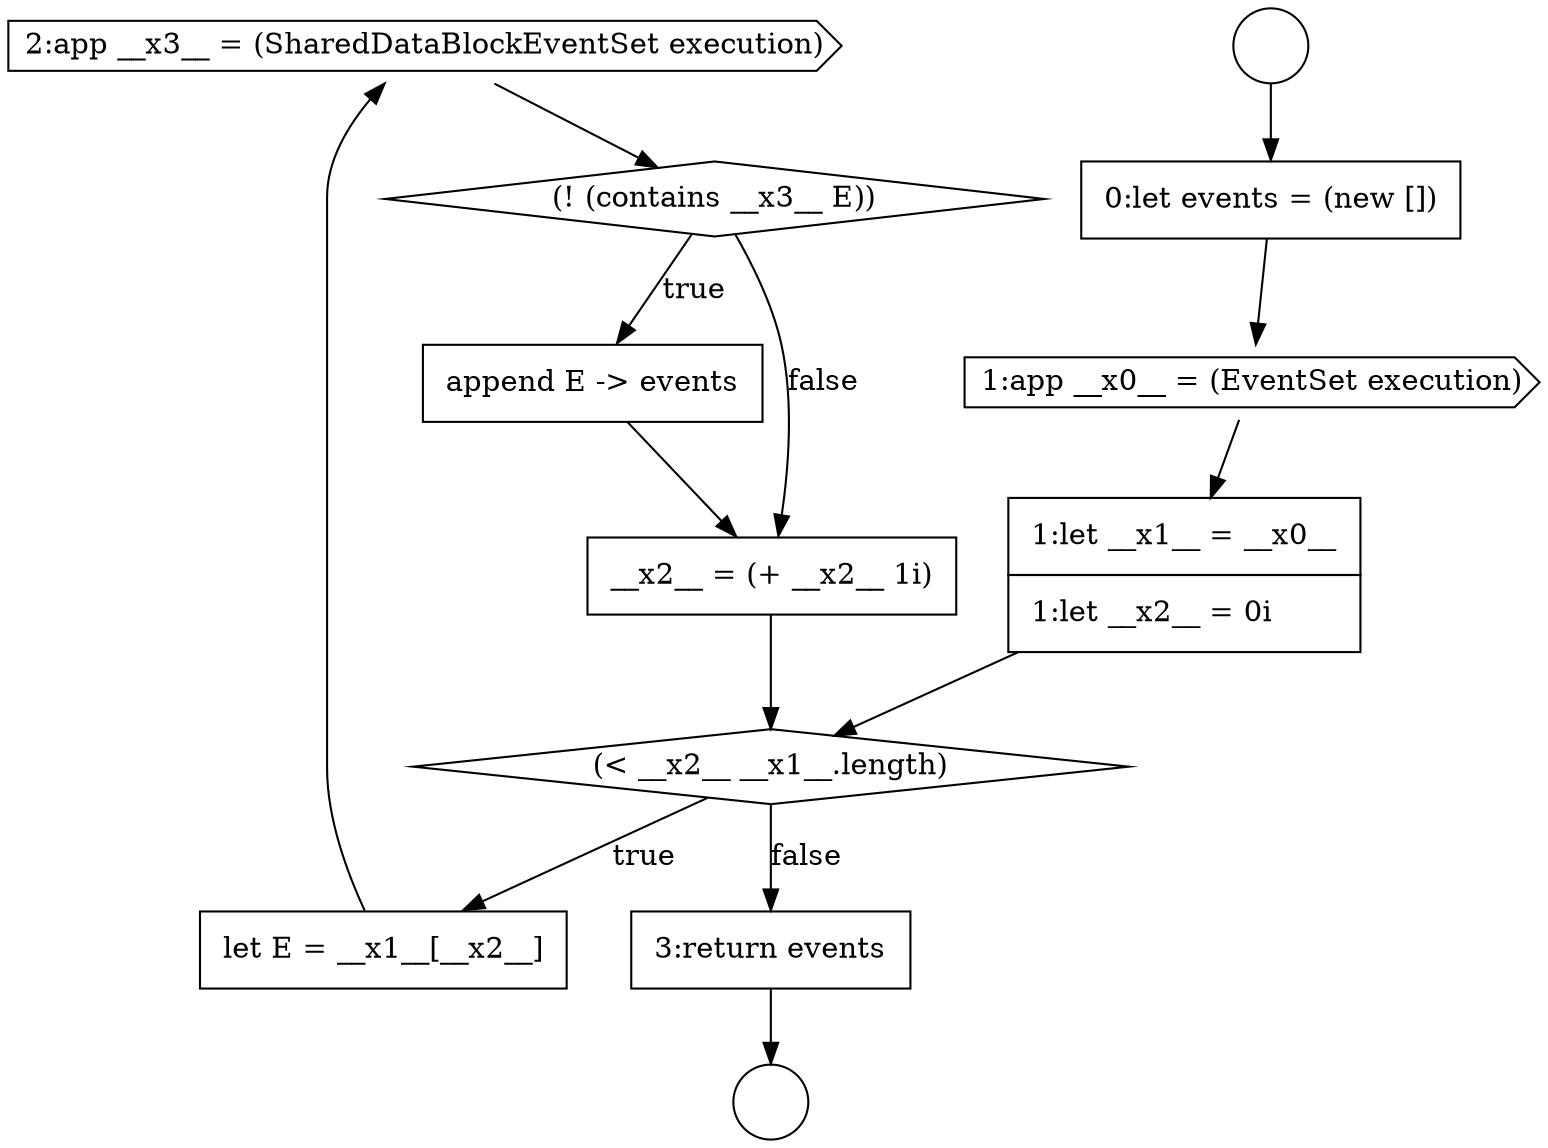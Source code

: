 digraph {
  node17875 [shape=cds, label=<<font color="black">2:app __x3__ = (SharedDataBlockEventSet execution)</font>> color="black" fillcolor="white" style=filled]
  node17871 [shape=cds, label=<<font color="black">1:app __x0__ = (EventSet execution)</font>> color="black" fillcolor="white" style=filled]
  node17879 [shape=none, margin=0, label=<<font color="black">
    <table border="0" cellborder="1" cellspacing="0" cellpadding="10">
      <tr><td align="left">3:return events</td></tr>
    </table>
  </font>> color="black" fillcolor="white" style=filled]
  node17876 [shape=diamond, label=<<font color="black">(! (contains __x3__ E))</font>> color="black" fillcolor="white" style=filled]
  node17870 [shape=none, margin=0, label=<<font color="black">
    <table border="0" cellborder="1" cellspacing="0" cellpadding="10">
      <tr><td align="left">0:let events = (new [])</td></tr>
    </table>
  </font>> color="black" fillcolor="white" style=filled]
  node17873 [shape=diamond, label=<<font color="black">(&lt; __x2__ __x1__.length)</font>> color="black" fillcolor="white" style=filled]
  node17869 [shape=circle label=" " color="black" fillcolor="white" style=filled]
  node17874 [shape=none, margin=0, label=<<font color="black">
    <table border="0" cellborder="1" cellspacing="0" cellpadding="10">
      <tr><td align="left">let E = __x1__[__x2__]</td></tr>
    </table>
  </font>> color="black" fillcolor="white" style=filled]
  node17877 [shape=none, margin=0, label=<<font color="black">
    <table border="0" cellborder="1" cellspacing="0" cellpadding="10">
      <tr><td align="left">append E -&gt; events</td></tr>
    </table>
  </font>> color="black" fillcolor="white" style=filled]
  node17872 [shape=none, margin=0, label=<<font color="black">
    <table border="0" cellborder="1" cellspacing="0" cellpadding="10">
      <tr><td align="left">1:let __x1__ = __x0__</td></tr>
      <tr><td align="left">1:let __x2__ = 0i</td></tr>
    </table>
  </font>> color="black" fillcolor="white" style=filled]
  node17868 [shape=circle label=" " color="black" fillcolor="white" style=filled]
  node17878 [shape=none, margin=0, label=<<font color="black">
    <table border="0" cellborder="1" cellspacing="0" cellpadding="10">
      <tr><td align="left">__x2__ = (+ __x2__ 1i)</td></tr>
    </table>
  </font>> color="black" fillcolor="white" style=filled]
  node17877 -> node17878 [ color="black"]
  node17872 -> node17873 [ color="black"]
  node17876 -> node17877 [label=<<font color="black">true</font>> color="black"]
  node17876 -> node17878 [label=<<font color="black">false</font>> color="black"]
  node17868 -> node17870 [ color="black"]
  node17879 -> node17869 [ color="black"]
  node17873 -> node17874 [label=<<font color="black">true</font>> color="black"]
  node17873 -> node17879 [label=<<font color="black">false</font>> color="black"]
  node17871 -> node17872 [ color="black"]
  node17870 -> node17871 [ color="black"]
  node17878 -> node17873 [ color="black"]
  node17875 -> node17876 [ color="black"]
  node17874 -> node17875 [ color="black"]
}
